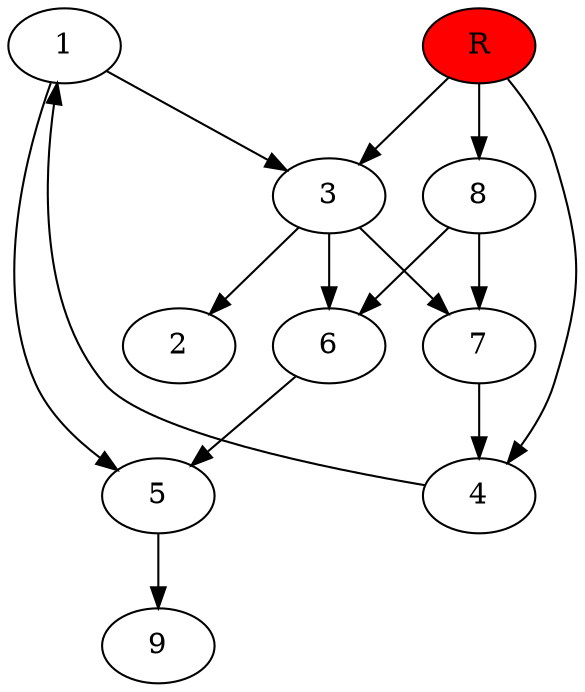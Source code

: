 digraph prb42773 {
	1
	2
	3
	4
	5
	6
	7
	8
	R [fillcolor="#ff0000" style=filled]
	1 -> 3
	1 -> 5
	3 -> 2
	3 -> 6
	3 -> 7
	4 -> 1
	5 -> 9
	6 -> 5
	7 -> 4
	8 -> 6
	8 -> 7
	R -> 3
	R -> 4
	R -> 8
}
